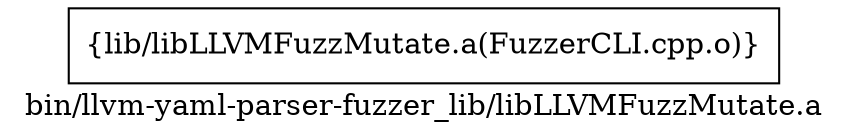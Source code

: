 digraph "bin/llvm-yaml-parser-fuzzer_lib/libLLVMFuzzMutate.a" {
	label="bin/llvm-yaml-parser-fuzzer_lib/libLLVMFuzzMutate.a";
	rankdir=LR;

	Node0x5596a799ff68 [shape=record,shape=box,group=0,label="{lib/libLLVMFuzzMutate.a(FuzzerCLI.cpp.o)}"];
}
